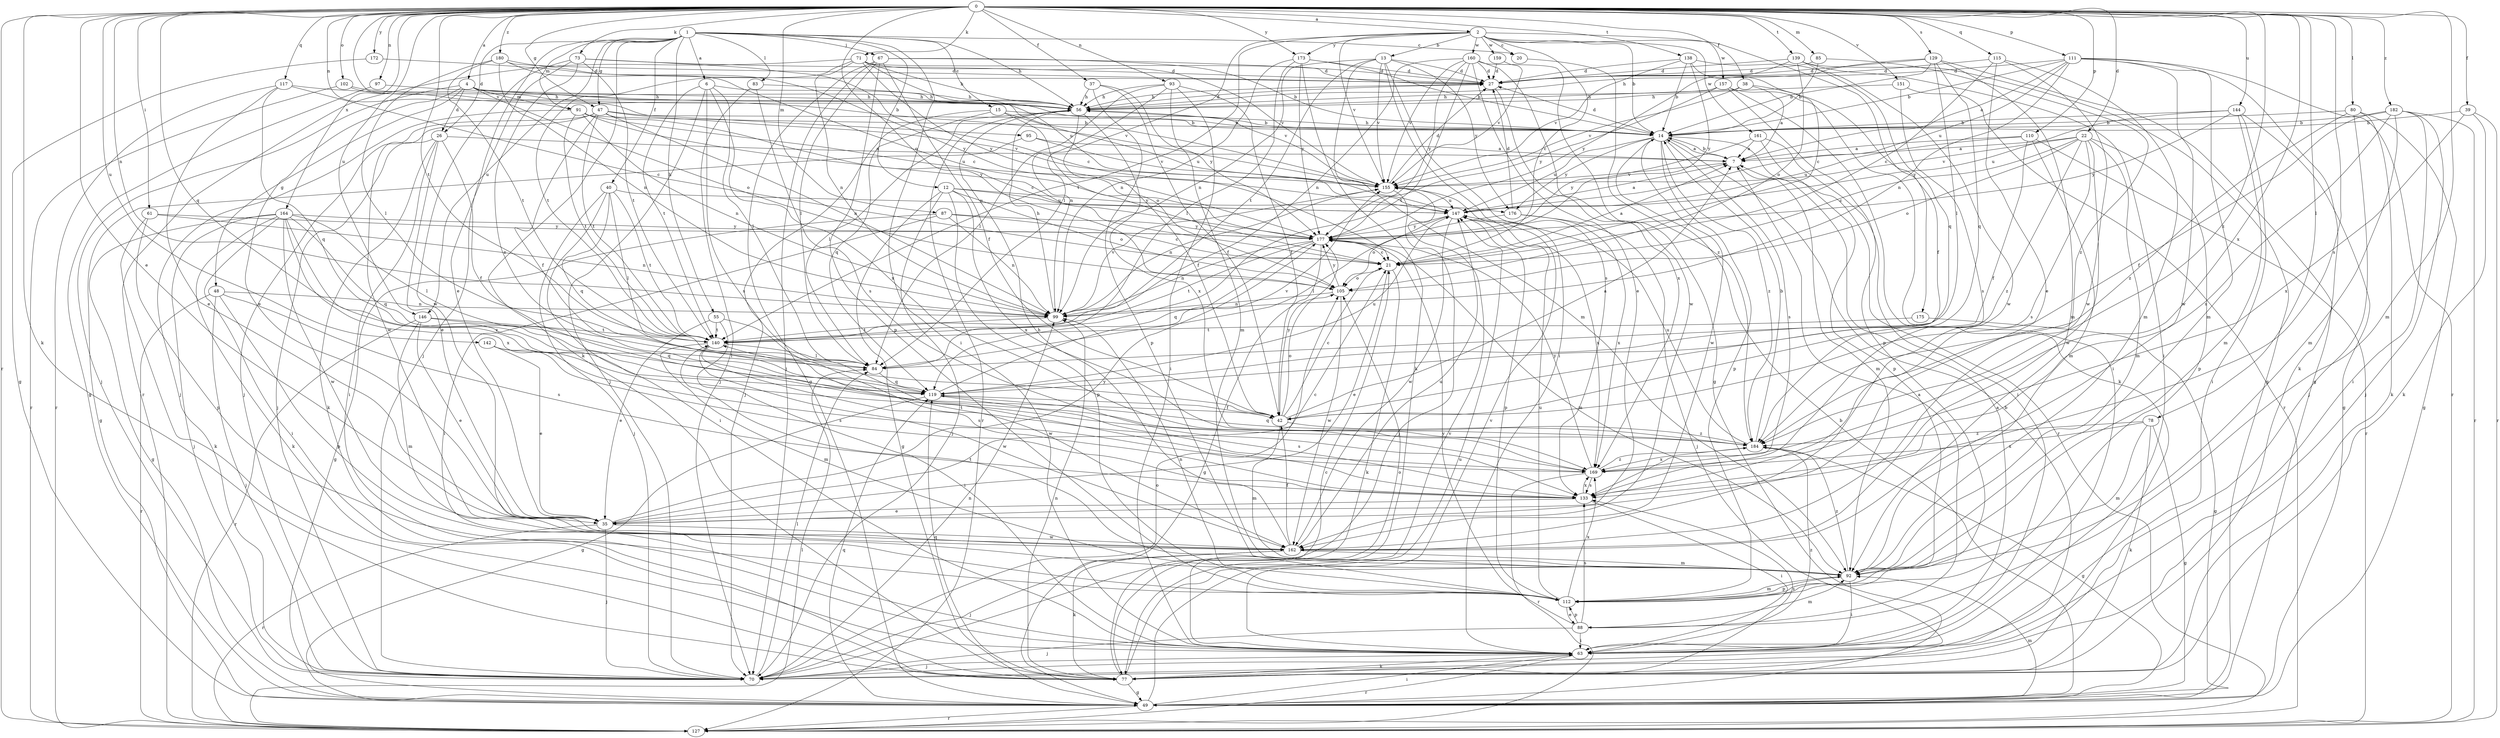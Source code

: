 strict digraph  {
0;
1;
2;
4;
6;
7;
12;
13;
14;
15;
20;
21;
22;
26;
27;
35;
37;
38;
39;
40;
42;
47;
48;
49;
55;
56;
61;
63;
67;
70;
71;
73;
77;
78;
80;
83;
84;
85;
87;
88;
91;
92;
93;
95;
97;
99;
102;
105;
110;
111;
112;
115;
117;
119;
127;
129;
133;
138;
139;
140;
142;
144;
146;
147;
151;
155;
157;
159;
160;
161;
162;
164;
169;
172;
173;
175;
176;
177;
180;
182;
184;
0 -> 2  [label=a];
0 -> 4  [label=a];
0 -> 22  [label=d];
0 -> 35  [label=e];
0 -> 37  [label=f];
0 -> 38  [label=f];
0 -> 39  [label=f];
0 -> 47  [label=g];
0 -> 61  [label=i];
0 -> 71  [label=k];
0 -> 73  [label=k];
0 -> 77  [label=k];
0 -> 78  [label=l];
0 -> 80  [label=l];
0 -> 85  [label=m];
0 -> 87  [label=m];
0 -> 88  [label=m];
0 -> 93  [label=n];
0 -> 95  [label=n];
0 -> 97  [label=n];
0 -> 99  [label=n];
0 -> 102  [label=o];
0 -> 105  [label=o];
0 -> 110  [label=p];
0 -> 111  [label=p];
0 -> 115  [label=q];
0 -> 117  [label=q];
0 -> 119  [label=q];
0 -> 127  [label=r];
0 -> 129  [label=s];
0 -> 133  [label=s];
0 -> 138  [label=t];
0 -> 139  [label=t];
0 -> 140  [label=t];
0 -> 142  [label=u];
0 -> 144  [label=u];
0 -> 146  [label=u];
0 -> 151  [label=v];
0 -> 155  [label=v];
0 -> 164  [label=x];
0 -> 169  [label=x];
0 -> 172  [label=y];
0 -> 173  [label=y];
0 -> 180  [label=z];
0 -> 182  [label=z];
0 -> 184  [label=z];
1 -> 6  [label=a];
1 -> 12  [label=b];
1 -> 15  [label=c];
1 -> 20  [label=c];
1 -> 26  [label=d];
1 -> 40  [label=f];
1 -> 47  [label=g];
1 -> 55  [label=h];
1 -> 56  [label=h];
1 -> 63  [label=i];
1 -> 67  [label=j];
1 -> 70  [label=j];
1 -> 77  [label=k];
1 -> 83  [label=l];
1 -> 91  [label=m];
1 -> 146  [label=u];
2 -> 13  [label=b];
2 -> 14  [label=b];
2 -> 20  [label=c];
2 -> 21  [label=c];
2 -> 84  [label=l];
2 -> 140  [label=t];
2 -> 155  [label=v];
2 -> 157  [label=w];
2 -> 159  [label=w];
2 -> 160  [label=w];
2 -> 161  [label=w];
2 -> 173  [label=y];
2 -> 175  [label=y];
4 -> 26  [label=d];
4 -> 35  [label=e];
4 -> 48  [label=g];
4 -> 56  [label=h];
4 -> 70  [label=j];
4 -> 91  [label=m];
4 -> 105  [label=o];
4 -> 155  [label=v];
6 -> 56  [label=h];
6 -> 70  [label=j];
6 -> 84  [label=l];
6 -> 133  [label=s];
6 -> 140  [label=t];
6 -> 169  [label=x];
7 -> 14  [label=b];
7 -> 92  [label=m];
7 -> 155  [label=v];
12 -> 49  [label=g];
12 -> 70  [label=j];
12 -> 105  [label=o];
12 -> 112  [label=p];
12 -> 147  [label=u];
12 -> 169  [label=x];
12 -> 176  [label=y];
13 -> 27  [label=d];
13 -> 63  [label=i];
13 -> 92  [label=m];
13 -> 99  [label=n];
13 -> 133  [label=s];
13 -> 140  [label=t];
13 -> 155  [label=v];
13 -> 176  [label=y];
14 -> 7  [label=a];
14 -> 27  [label=d];
14 -> 56  [label=h];
14 -> 112  [label=p];
14 -> 127  [label=r];
14 -> 133  [label=s];
14 -> 147  [label=u];
14 -> 162  [label=w];
14 -> 176  [label=y];
14 -> 184  [label=z];
15 -> 14  [label=b];
15 -> 70  [label=j];
15 -> 105  [label=o];
15 -> 119  [label=q];
15 -> 147  [label=u];
20 -> 184  [label=z];
21 -> 7  [label=a];
21 -> 35  [label=e];
21 -> 77  [label=k];
21 -> 105  [label=o];
22 -> 7  [label=a];
22 -> 21  [label=c];
22 -> 92  [label=m];
22 -> 105  [label=o];
22 -> 112  [label=p];
22 -> 133  [label=s];
22 -> 155  [label=v];
22 -> 162  [label=w];
22 -> 184  [label=z];
26 -> 7  [label=a];
26 -> 35  [label=e];
26 -> 42  [label=f];
26 -> 63  [label=i];
26 -> 70  [label=j];
26 -> 77  [label=k];
27 -> 56  [label=h];
27 -> 169  [label=x];
35 -> 21  [label=c];
35 -> 70  [label=j];
35 -> 127  [label=r];
35 -> 162  [label=w];
35 -> 177  [label=y];
37 -> 42  [label=f];
37 -> 56  [label=h];
37 -> 112  [label=p];
37 -> 177  [label=y];
38 -> 7  [label=a];
38 -> 42  [label=f];
38 -> 56  [label=h];
38 -> 155  [label=v];
39 -> 14  [label=b];
39 -> 77  [label=k];
39 -> 127  [label=r];
39 -> 169  [label=x];
40 -> 63  [label=i];
40 -> 70  [label=j];
40 -> 84  [label=l];
40 -> 119  [label=q];
40 -> 140  [label=t];
40 -> 147  [label=u];
42 -> 7  [label=a];
42 -> 21  [label=c];
42 -> 92  [label=m];
42 -> 105  [label=o];
42 -> 177  [label=y];
42 -> 184  [label=z];
47 -> 14  [label=b];
47 -> 21  [label=c];
47 -> 42  [label=f];
47 -> 70  [label=j];
47 -> 99  [label=n];
47 -> 140  [label=t];
47 -> 155  [label=v];
47 -> 162  [label=w];
48 -> 70  [label=j];
48 -> 99  [label=n];
48 -> 112  [label=p];
48 -> 127  [label=r];
48 -> 133  [label=s];
49 -> 14  [label=b];
49 -> 63  [label=i];
49 -> 92  [label=m];
49 -> 119  [label=q];
49 -> 127  [label=r];
49 -> 147  [label=u];
55 -> 35  [label=e];
55 -> 63  [label=i];
55 -> 140  [label=t];
55 -> 162  [label=w];
56 -> 14  [label=b];
56 -> 27  [label=d];
56 -> 42  [label=f];
56 -> 84  [label=l];
56 -> 127  [label=r];
56 -> 169  [label=x];
61 -> 77  [label=k];
61 -> 99  [label=n];
61 -> 112  [label=p];
61 -> 177  [label=y];
63 -> 7  [label=a];
63 -> 70  [label=j];
63 -> 77  [label=k];
63 -> 105  [label=o];
63 -> 127  [label=r];
63 -> 155  [label=v];
63 -> 184  [label=z];
67 -> 14  [label=b];
67 -> 27  [label=d];
67 -> 42  [label=f];
67 -> 49  [label=g];
67 -> 70  [label=j];
67 -> 84  [label=l];
67 -> 112  [label=p];
70 -> 84  [label=l];
70 -> 99  [label=n];
70 -> 105  [label=o];
71 -> 27  [label=d];
71 -> 56  [label=h];
71 -> 99  [label=n];
71 -> 127  [label=r];
71 -> 140  [label=t];
71 -> 147  [label=u];
71 -> 155  [label=v];
71 -> 177  [label=y];
73 -> 21  [label=c];
73 -> 27  [label=d];
73 -> 35  [label=e];
73 -> 140  [label=t];
73 -> 162  [label=w];
73 -> 184  [label=z];
77 -> 14  [label=b];
77 -> 21  [label=c];
77 -> 49  [label=g];
77 -> 99  [label=n];
77 -> 119  [label=q];
77 -> 133  [label=s];
77 -> 155  [label=v];
78 -> 49  [label=g];
78 -> 77  [label=k];
78 -> 92  [label=m];
78 -> 169  [label=x];
78 -> 184  [label=z];
80 -> 14  [label=b];
80 -> 49  [label=g];
80 -> 70  [label=j];
80 -> 77  [label=k];
80 -> 184  [label=z];
83 -> 56  [label=h];
83 -> 70  [label=j];
83 -> 133  [label=s];
84 -> 119  [label=q];
85 -> 14  [label=b];
85 -> 27  [label=d];
85 -> 184  [label=z];
87 -> 21  [label=c];
87 -> 49  [label=g];
87 -> 63  [label=i];
87 -> 99  [label=n];
87 -> 177  [label=y];
88 -> 7  [label=a];
88 -> 63  [label=i];
88 -> 70  [label=j];
88 -> 92  [label=m];
88 -> 112  [label=p];
88 -> 133  [label=s];
88 -> 177  [label=y];
91 -> 14  [label=b];
91 -> 70  [label=j];
91 -> 99  [label=n];
91 -> 140  [label=t];
91 -> 147  [label=u];
91 -> 177  [label=y];
92 -> 63  [label=i];
92 -> 112  [label=p];
92 -> 140  [label=t];
92 -> 184  [label=z];
93 -> 42  [label=f];
93 -> 56  [label=h];
93 -> 63  [label=i];
93 -> 84  [label=l];
93 -> 92  [label=m];
93 -> 99  [label=n];
95 -> 7  [label=a];
95 -> 49  [label=g];
95 -> 155  [label=v];
97 -> 49  [label=g];
97 -> 56  [label=h];
99 -> 56  [label=h];
99 -> 140  [label=t];
99 -> 155  [label=v];
102 -> 56  [label=h];
102 -> 127  [label=r];
102 -> 155  [label=v];
105 -> 99  [label=n];
105 -> 162  [label=w];
105 -> 177  [label=y];
110 -> 7  [label=a];
110 -> 42  [label=f];
110 -> 92  [label=m];
110 -> 127  [label=r];
110 -> 147  [label=u];
111 -> 7  [label=a];
111 -> 14  [label=b];
111 -> 27  [label=d];
111 -> 77  [label=k];
111 -> 92  [label=m];
111 -> 99  [label=n];
111 -> 127  [label=r];
111 -> 147  [label=u];
111 -> 162  [label=w];
112 -> 92  [label=m];
112 -> 99  [label=n];
112 -> 147  [label=u];
112 -> 169  [label=x];
112 -> 88  [label=e];
115 -> 21  [label=c];
115 -> 27  [label=d];
115 -> 35  [label=e];
115 -> 92  [label=m];
115 -> 162  [label=w];
117 -> 21  [label=c];
117 -> 35  [label=e];
117 -> 56  [label=h];
117 -> 119  [label=q];
117 -> 127  [label=r];
119 -> 42  [label=f];
119 -> 49  [label=g];
119 -> 133  [label=s];
119 -> 147  [label=u];
119 -> 155  [label=v];
127 -> 84  [label=l];
129 -> 14  [label=b];
129 -> 27  [label=d];
129 -> 49  [label=g];
129 -> 56  [label=h];
129 -> 84  [label=l];
129 -> 92  [label=m];
129 -> 119  [label=q];
133 -> 35  [label=e];
133 -> 63  [label=i];
133 -> 169  [label=x];
138 -> 14  [label=b];
138 -> 21  [label=c];
138 -> 27  [label=d];
138 -> 155  [label=v];
138 -> 162  [label=w];
138 -> 177  [label=y];
139 -> 27  [label=d];
139 -> 49  [label=g];
139 -> 63  [label=i];
139 -> 105  [label=o];
139 -> 119  [label=q];
139 -> 177  [label=y];
140 -> 84  [label=l];
140 -> 92  [label=m];
140 -> 133  [label=s];
140 -> 162  [label=w];
142 -> 35  [label=e];
142 -> 84  [label=l];
142 -> 133  [label=s];
144 -> 14  [label=b];
144 -> 49  [label=g];
144 -> 63  [label=i];
144 -> 92  [label=m];
144 -> 147  [label=u];
144 -> 177  [label=y];
146 -> 35  [label=e];
146 -> 92  [label=m];
146 -> 119  [label=q];
146 -> 127  [label=r];
146 -> 140  [label=t];
147 -> 7  [label=a];
147 -> 84  [label=l];
147 -> 112  [label=p];
147 -> 162  [label=w];
147 -> 169  [label=x];
147 -> 177  [label=y];
151 -> 56  [label=h];
151 -> 127  [label=r];
151 -> 133  [label=s];
155 -> 27  [label=d];
155 -> 70  [label=j];
155 -> 99  [label=n];
155 -> 147  [label=u];
157 -> 56  [label=h];
157 -> 63  [label=i];
157 -> 77  [label=k];
157 -> 112  [label=p];
157 -> 177  [label=y];
159 -> 27  [label=d];
159 -> 155  [label=v];
160 -> 27  [label=d];
160 -> 35  [label=e];
160 -> 49  [label=g];
160 -> 99  [label=n];
160 -> 140  [label=t];
160 -> 155  [label=v];
160 -> 162  [label=w];
160 -> 177  [label=y];
161 -> 7  [label=a];
161 -> 63  [label=i];
161 -> 112  [label=p];
161 -> 177  [label=y];
162 -> 42  [label=f];
162 -> 56  [label=h];
162 -> 70  [label=j];
162 -> 77  [label=k];
162 -> 92  [label=m];
162 -> 147  [label=u];
164 -> 49  [label=g];
164 -> 63  [label=i];
164 -> 70  [label=j];
164 -> 77  [label=k];
164 -> 84  [label=l];
164 -> 119  [label=q];
164 -> 162  [label=w];
164 -> 169  [label=x];
164 -> 177  [label=y];
164 -> 184  [label=z];
169 -> 127  [label=r];
169 -> 133  [label=s];
169 -> 140  [label=t];
169 -> 177  [label=y];
169 -> 184  [label=z];
172 -> 27  [label=d];
172 -> 49  [label=g];
173 -> 14  [label=b];
173 -> 27  [label=d];
173 -> 77  [label=k];
173 -> 84  [label=l];
173 -> 99  [label=n];
173 -> 177  [label=y];
175 -> 49  [label=g];
175 -> 140  [label=t];
176 -> 27  [label=d];
176 -> 70  [label=j];
176 -> 105  [label=o];
176 -> 169  [label=x];
177 -> 21  [label=c];
177 -> 49  [label=g];
177 -> 92  [label=m];
177 -> 99  [label=n];
177 -> 119  [label=q];
177 -> 140  [label=t];
180 -> 21  [label=c];
180 -> 27  [label=d];
180 -> 84  [label=l];
180 -> 99  [label=n];
180 -> 140  [label=t];
180 -> 177  [label=y];
182 -> 14  [label=b];
182 -> 42  [label=f];
182 -> 63  [label=i];
182 -> 70  [label=j];
182 -> 92  [label=m];
182 -> 127  [label=r];
182 -> 133  [label=s];
184 -> 14  [label=b];
184 -> 49  [label=g];
184 -> 119  [label=q];
184 -> 147  [label=u];
184 -> 169  [label=x];
}
